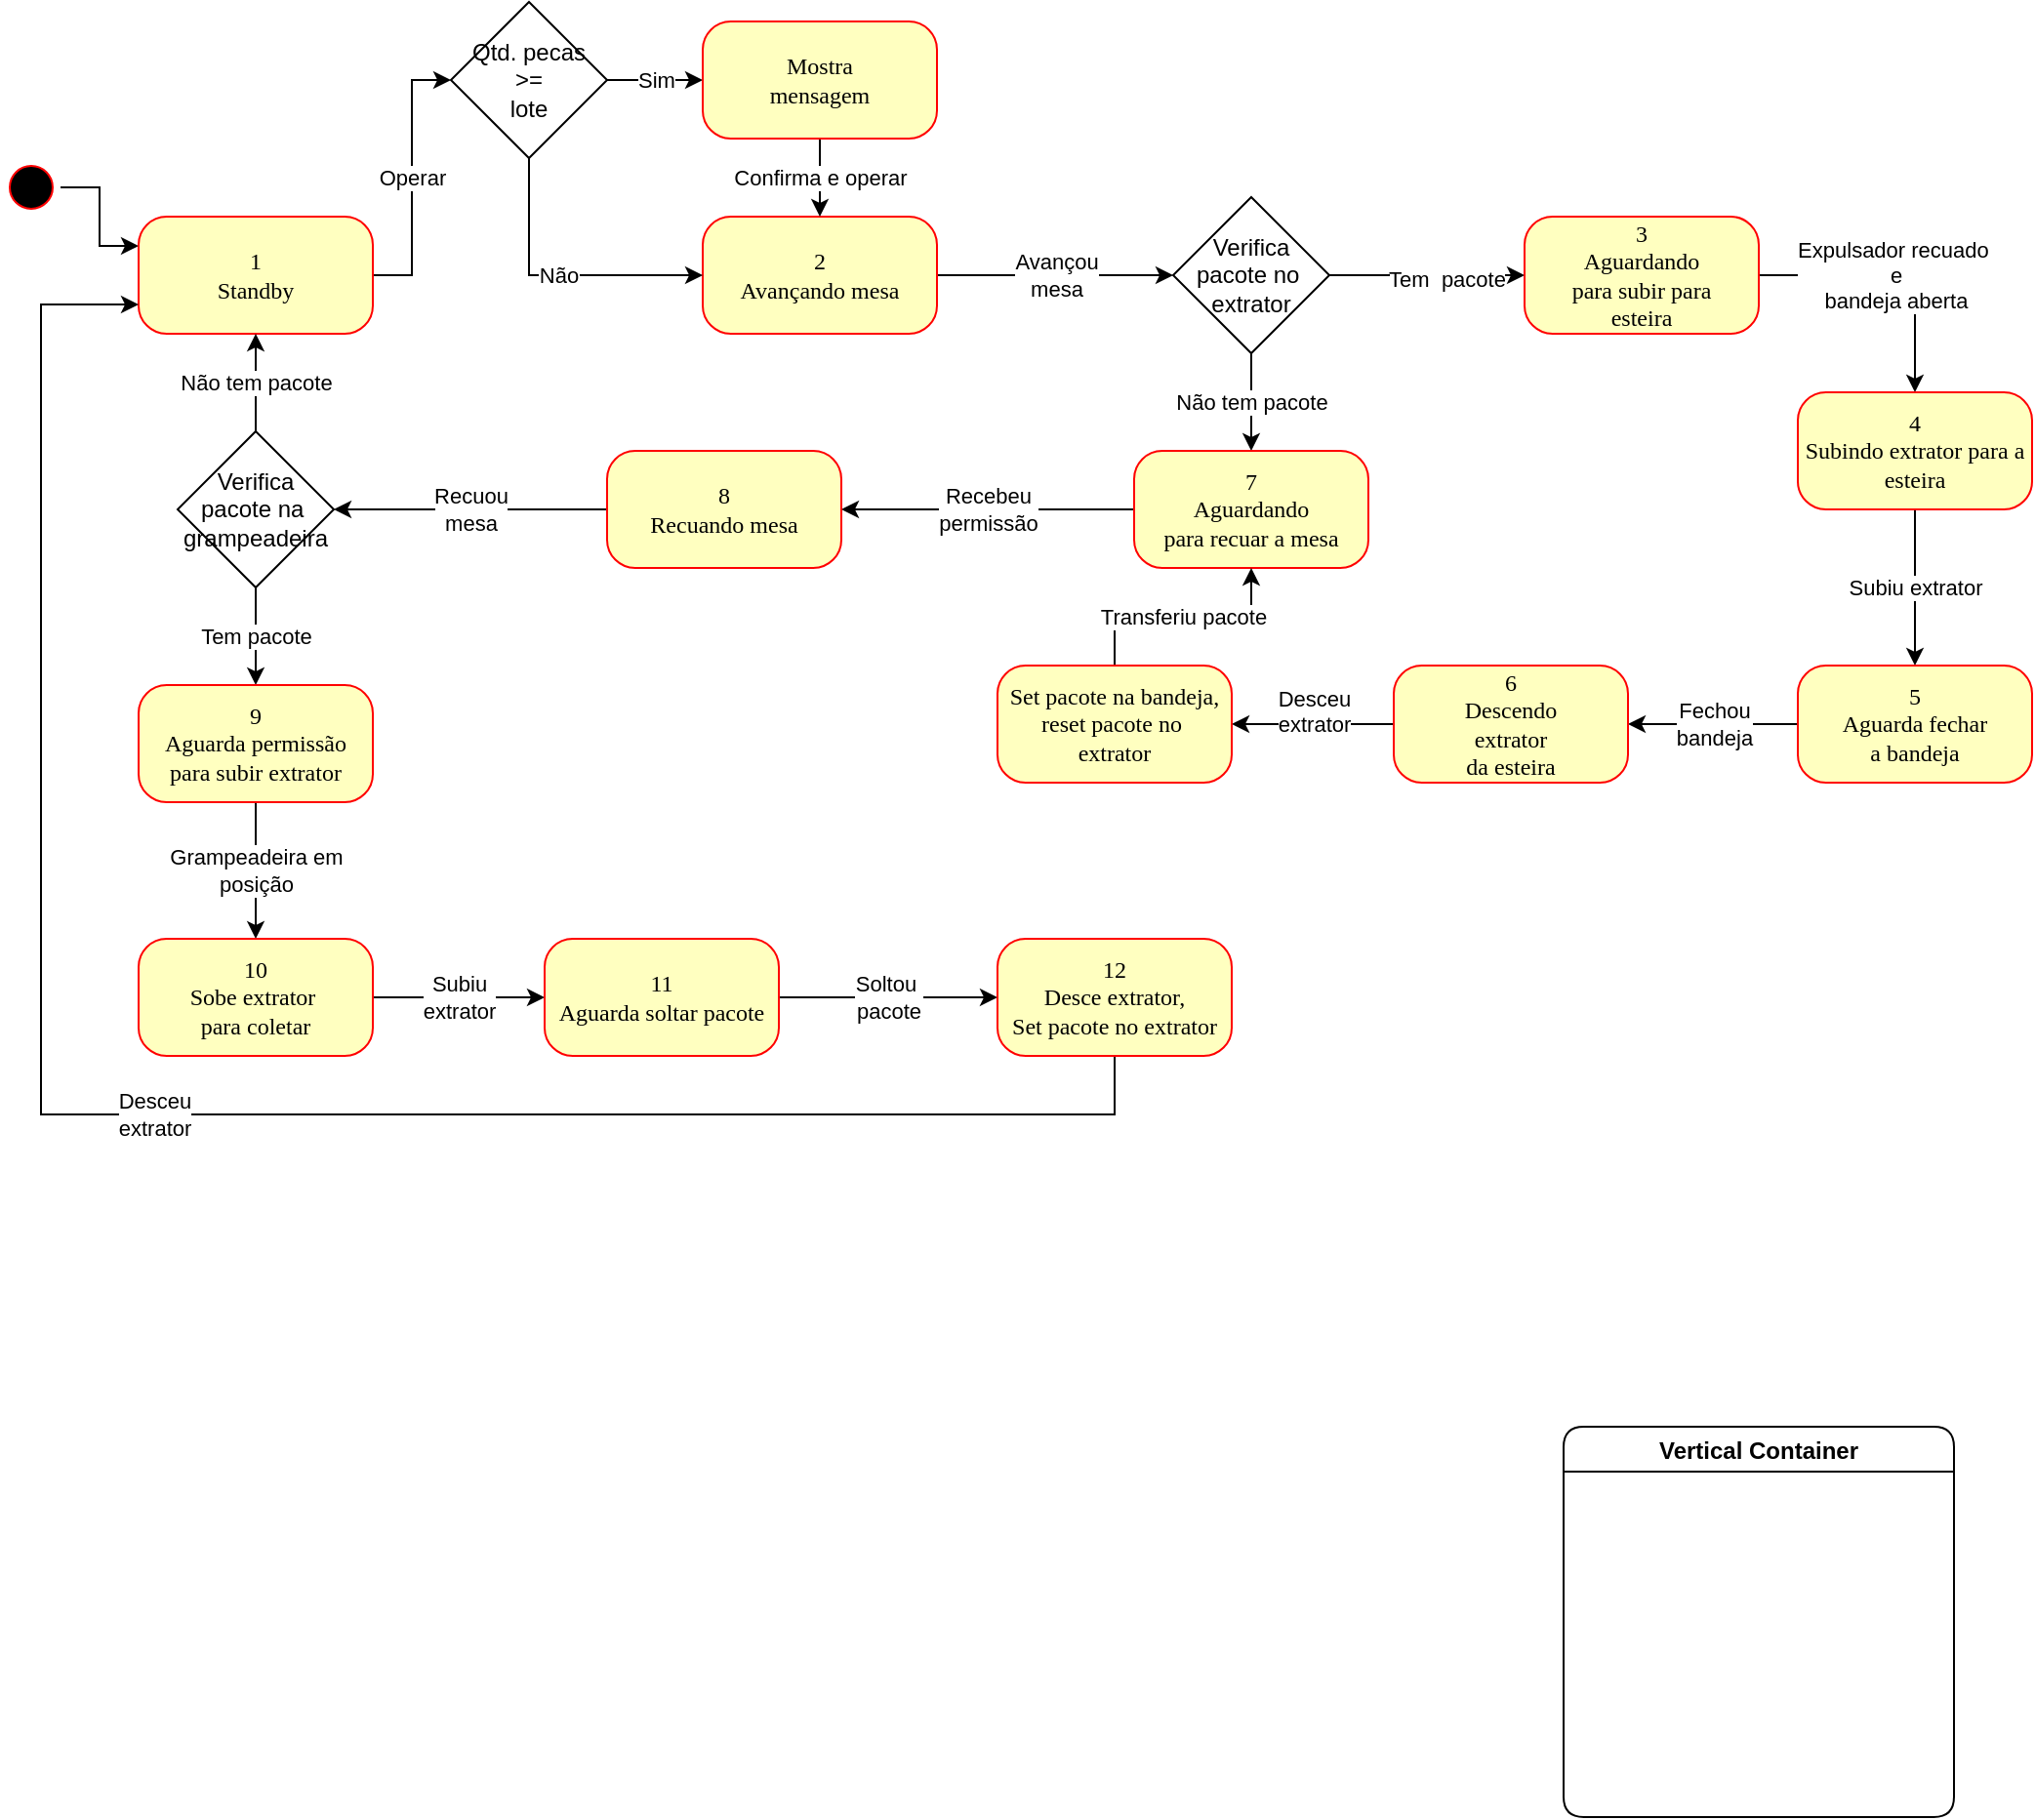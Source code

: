 <mxfile version="20.4.1" type="github">
  <diagram name="Page-1" id="58cdce13-f638-feb5-8d6f-7d28b1aa9fa0">
    <mxGraphModel dx="1221" dy="681" grid="1" gridSize="10" guides="1" tooltips="1" connect="1" arrows="1" fold="1" page="1" pageScale="1" pageWidth="1100" pageHeight="850" background="none" math="0" shadow="0">
      <root>
        <mxCell id="0" />
        <mxCell id="1" parent="0" />
        <mxCell id="8N6I14WKacHsOnJNkDoR-93" style="edgeStyle=orthogonalEdgeStyle;rounded=0;orthogonalLoop=1;jettySize=auto;html=1;exitX=0;exitY=0.5;exitDx=0;exitDy=0;entryX=0;entryY=0.25;entryDx=0;entryDy=0;" edge="1" parent="1" source="382b91b5511bd0f7-1" target="382b91b5511bd0f7-6">
          <mxGeometry relative="1" as="geometry" />
        </mxCell>
        <mxCell id="382b91b5511bd0f7-1" value="" style="ellipse;html=1;shape=startState;fillColor=#000000;strokeColor=#ff0000;rounded=1;shadow=0;comic=0;labelBackgroundColor=none;fontFamily=Verdana;fontSize=12;fontColor=#000000;align=center;direction=west;" parent="1" vertex="1">
          <mxGeometry x="40" y="100" width="30" height="30" as="geometry" />
        </mxCell>
        <mxCell id="8N6I14WKacHsOnJNkDoR-80" value="Operar" style="edgeStyle=orthogonalEdgeStyle;rounded=0;orthogonalLoop=1;jettySize=auto;html=1;exitX=1;exitY=0.5;exitDx=0;exitDy=0;entryX=0;entryY=0.5;entryDx=0;entryDy=0;" edge="1" parent="1" source="382b91b5511bd0f7-6" target="8N6I14WKacHsOnJNkDoR-78">
          <mxGeometry relative="1" as="geometry" />
        </mxCell>
        <mxCell id="382b91b5511bd0f7-6" value="1&lt;br&gt;Standby" style="rounded=1;whiteSpace=wrap;html=1;arcSize=24;fillColor=#ffffc0;strokeColor=#ff0000;shadow=0;comic=0;labelBackgroundColor=none;fontFamily=Verdana;fontSize=12;fontColor=#000000;align=center;" parent="1" vertex="1">
          <mxGeometry x="110" y="130" width="120" height="60" as="geometry" />
        </mxCell>
        <mxCell id="8N6I14WKacHsOnJNkDoR-79" value="Avançou&lt;br&gt;mesa" style="edgeStyle=orthogonalEdgeStyle;rounded=0;orthogonalLoop=1;jettySize=auto;html=1;exitX=1;exitY=0.5;exitDx=0;exitDy=0;entryX=0;entryY=0.5;entryDx=0;entryDy=0;" edge="1" parent="1" source="382b91b5511bd0f7-7" target="8N6I14WKacHsOnJNkDoR-22">
          <mxGeometry relative="1" as="geometry" />
        </mxCell>
        <mxCell id="382b91b5511bd0f7-7" value="2&lt;br&gt;Avançando mesa" style="rounded=1;whiteSpace=wrap;html=1;arcSize=24;fillColor=#ffffc0;strokeColor=#ff0000;shadow=0;comic=0;labelBackgroundColor=none;fontFamily=Verdana;fontSize=12;fontColor=#000000;align=center;" parent="1" vertex="1">
          <mxGeometry x="399" y="130" width="120" height="60" as="geometry" />
        </mxCell>
        <mxCell id="8N6I14WKacHsOnJNkDoR-28" style="edgeStyle=orthogonalEdgeStyle;rounded=0;orthogonalLoop=1;jettySize=auto;html=1;exitX=1;exitY=0.5;exitDx=0;exitDy=0;" edge="1" parent="1" source="8N6I14WKacHsOnJNkDoR-22" target="8N6I14WKacHsOnJNkDoR-27">
          <mxGeometry relative="1" as="geometry" />
        </mxCell>
        <mxCell id="8N6I14WKacHsOnJNkDoR-31" value="Tem&amp;nbsp; pacote" style="edgeLabel;html=1;align=center;verticalAlign=middle;resizable=0;points=[];" vertex="1" connectable="0" parent="8N6I14WKacHsOnJNkDoR-28">
          <mxGeometry x="0.214" y="-2" relative="1" as="geometry">
            <mxPoint x="-1" as="offset" />
          </mxGeometry>
        </mxCell>
        <mxCell id="8N6I14WKacHsOnJNkDoR-45" value="Não tem pacote" style="edgeStyle=orthogonalEdgeStyle;rounded=0;orthogonalLoop=1;jettySize=auto;html=1;exitX=0.5;exitY=1;exitDx=0;exitDy=0;entryX=0.5;entryY=0;entryDx=0;entryDy=0;" edge="1" parent="1" source="8N6I14WKacHsOnJNkDoR-22" target="8N6I14WKacHsOnJNkDoR-41">
          <mxGeometry relative="1" as="geometry" />
        </mxCell>
        <mxCell id="8N6I14WKacHsOnJNkDoR-22" value="Verifica&lt;br&gt;pacote no&amp;nbsp;&lt;br&gt;extrator" style="rhombus;whiteSpace=wrap;html=1;" vertex="1" parent="1">
          <mxGeometry x="640" y="120" width="80" height="80" as="geometry" />
        </mxCell>
        <mxCell id="8N6I14WKacHsOnJNkDoR-47" value="Expulsador recuado&amp;nbsp;&lt;br&gt;e&lt;br&gt;bandeja aberta" style="edgeStyle=orthogonalEdgeStyle;rounded=0;orthogonalLoop=1;jettySize=auto;html=1;exitX=1;exitY=0.5;exitDx=0;exitDy=0;entryX=0.5;entryY=0;entryDx=0;entryDy=0;" edge="1" parent="1" source="8N6I14WKacHsOnJNkDoR-27" target="8N6I14WKacHsOnJNkDoR-46">
          <mxGeometry relative="1" as="geometry" />
        </mxCell>
        <mxCell id="8N6I14WKacHsOnJNkDoR-27" value="3&lt;br&gt;Aguardando&lt;br&gt;para subir para&lt;br&gt;esteira" style="rounded=1;whiteSpace=wrap;html=1;arcSize=24;fillColor=#ffffc0;strokeColor=#ff0000;shadow=0;comic=0;labelBackgroundColor=none;fontFamily=Verdana;fontSize=12;fontColor=#000000;align=center;" vertex="1" parent="1">
          <mxGeometry x="820" y="130" width="120" height="60" as="geometry" />
        </mxCell>
        <mxCell id="8N6I14WKacHsOnJNkDoR-61" value="Recebeu&lt;br&gt;permissão" style="edgeStyle=orthogonalEdgeStyle;rounded=0;orthogonalLoop=1;jettySize=auto;html=1;" edge="1" parent="1" source="8N6I14WKacHsOnJNkDoR-41" target="8N6I14WKacHsOnJNkDoR-60">
          <mxGeometry relative="1" as="geometry" />
        </mxCell>
        <mxCell id="8N6I14WKacHsOnJNkDoR-41" value="7&lt;br&gt;Aguardando&lt;br&gt;para recuar a mesa" style="rounded=1;whiteSpace=wrap;html=1;arcSize=24;fillColor=#ffffc0;strokeColor=#ff0000;shadow=0;comic=0;labelBackgroundColor=none;fontFamily=Verdana;fontSize=12;fontColor=#000000;align=center;" vertex="1" parent="1">
          <mxGeometry x="620" y="250" width="120" height="60" as="geometry" />
        </mxCell>
        <mxCell id="8N6I14WKacHsOnJNkDoR-49" value="Subiu extrator" style="edgeStyle=orthogonalEdgeStyle;rounded=0;orthogonalLoop=1;jettySize=auto;html=1;" edge="1" parent="1" source="8N6I14WKacHsOnJNkDoR-46" target="8N6I14WKacHsOnJNkDoR-48">
          <mxGeometry relative="1" as="geometry" />
        </mxCell>
        <mxCell id="8N6I14WKacHsOnJNkDoR-46" value="4&lt;br&gt;Subindo extrator para a esteira" style="rounded=1;whiteSpace=wrap;html=1;arcSize=24;fillColor=#ffffc0;strokeColor=#ff0000;shadow=0;comic=0;labelBackgroundColor=none;fontFamily=Verdana;fontSize=12;fontColor=#000000;align=center;" vertex="1" parent="1">
          <mxGeometry x="960" y="220" width="120" height="60" as="geometry" />
        </mxCell>
        <mxCell id="8N6I14WKacHsOnJNkDoR-52" value="Fechou&lt;br&gt;bandeja" style="edgeStyle=orthogonalEdgeStyle;rounded=0;orthogonalLoop=1;jettySize=auto;html=1;entryX=1;entryY=0.5;entryDx=0;entryDy=0;" edge="1" parent="1" source="8N6I14WKacHsOnJNkDoR-48" target="8N6I14WKacHsOnJNkDoR-50">
          <mxGeometry relative="1" as="geometry" />
        </mxCell>
        <mxCell id="8N6I14WKacHsOnJNkDoR-48" value="5&lt;br&gt;Aguarda fechar&lt;br&gt;a bandeja" style="rounded=1;whiteSpace=wrap;html=1;arcSize=24;fillColor=#ffffc0;strokeColor=#ff0000;shadow=0;comic=0;labelBackgroundColor=none;fontFamily=Verdana;fontSize=12;fontColor=#000000;align=center;" vertex="1" parent="1">
          <mxGeometry x="960" y="360" width="120" height="60" as="geometry" />
        </mxCell>
        <mxCell id="8N6I14WKacHsOnJNkDoR-58" value="&#xa;&lt;span style=&quot;color: rgb(0, 0, 0); font-family: Helvetica; font-size: 11px; font-style: normal; font-variant-ligatures: normal; font-variant-caps: normal; font-weight: 400; letter-spacing: normal; orphans: 2; text-align: center; text-indent: 0px; text-transform: none; widows: 2; word-spacing: 0px; -webkit-text-stroke-width: 0px; background-color: rgb(255, 255, 255); text-decoration-thickness: initial; text-decoration-style: initial; text-decoration-color: initial; float: none; display: inline !important;&quot;&gt;Desceu&lt;/span&gt;&lt;br style=&quot;color: rgb(0, 0, 0); font-family: Helvetica; font-size: 11px; font-style: normal; font-variant-ligatures: normal; font-variant-caps: normal; font-weight: 400; letter-spacing: normal; orphans: 2; text-align: center; text-indent: 0px; text-transform: none; widows: 2; word-spacing: 0px; -webkit-text-stroke-width: 0px; text-decoration-thickness: initial; text-decoration-style: initial; text-decoration-color: initial;&quot;&gt;&lt;span style=&quot;color: rgb(0, 0, 0); font-family: Helvetica; font-size: 11px; font-style: normal; font-variant-ligatures: normal; font-variant-caps: normal; font-weight: 400; letter-spacing: normal; orphans: 2; text-align: center; text-indent: 0px; text-transform: none; widows: 2; word-spacing: 0px; -webkit-text-stroke-width: 0px; background-color: rgb(255, 255, 255); text-decoration-thickness: initial; text-decoration-style: initial; text-decoration-color: initial; float: none; display: inline !important;&quot;&gt;extrator&lt;/span&gt;&#xa;&#xa;" style="edgeStyle=orthogonalEdgeStyle;rounded=0;orthogonalLoop=1;jettySize=auto;html=1;" edge="1" parent="1" source="8N6I14WKacHsOnJNkDoR-50" target="8N6I14WKacHsOnJNkDoR-57">
          <mxGeometry relative="1" as="geometry" />
        </mxCell>
        <mxCell id="8N6I14WKacHsOnJNkDoR-50" value="6&lt;br&gt;Descendo&lt;br&gt;extrator&lt;br&gt;da esteira" style="rounded=1;whiteSpace=wrap;html=1;arcSize=24;fillColor=#ffffc0;strokeColor=#ff0000;shadow=0;comic=0;labelBackgroundColor=none;fontFamily=Verdana;fontSize=12;fontColor=#000000;align=center;" vertex="1" parent="1">
          <mxGeometry x="753" y="360" width="120" height="60" as="geometry" />
        </mxCell>
        <mxCell id="8N6I14WKacHsOnJNkDoR-54" value="Vertical Container" style="swimlane;rounded=1;" vertex="1" parent="1">
          <mxGeometry x="840" y="750" width="200" height="200" as="geometry" />
        </mxCell>
        <mxCell id="8N6I14WKacHsOnJNkDoR-59" value="Transferiu pacote" style="edgeStyle=orthogonalEdgeStyle;rounded=0;orthogonalLoop=1;jettySize=auto;html=1;" edge="1" parent="1" source="8N6I14WKacHsOnJNkDoR-57" target="8N6I14WKacHsOnJNkDoR-41">
          <mxGeometry relative="1" as="geometry" />
        </mxCell>
        <mxCell id="8N6I14WKacHsOnJNkDoR-57" value="Set pacote na bandeja,&lt;br&gt;reset pacote no&amp;nbsp;&lt;br&gt;extrator" style="rounded=1;whiteSpace=wrap;html=1;arcSize=24;fillColor=#ffffc0;strokeColor=#ff0000;shadow=0;comic=0;labelBackgroundColor=none;fontFamily=Verdana;fontSize=12;fontColor=#000000;align=center;" vertex="1" parent="1">
          <mxGeometry x="550" y="360" width="120" height="60" as="geometry" />
        </mxCell>
        <mxCell id="8N6I14WKacHsOnJNkDoR-64" value="Recuou&lt;br&gt;mesa" style="edgeStyle=orthogonalEdgeStyle;rounded=0;orthogonalLoop=1;jettySize=auto;html=1;" edge="1" parent="1" source="8N6I14WKacHsOnJNkDoR-60" target="8N6I14WKacHsOnJNkDoR-63">
          <mxGeometry relative="1" as="geometry" />
        </mxCell>
        <mxCell id="8N6I14WKacHsOnJNkDoR-60" value="8&lt;br&gt;Recuando mesa" style="rounded=1;whiteSpace=wrap;html=1;arcSize=24;fillColor=#ffffc0;strokeColor=#ff0000;shadow=0;comic=0;labelBackgroundColor=none;fontFamily=Verdana;fontSize=12;fontColor=#000000;align=center;" vertex="1" parent="1">
          <mxGeometry x="350" y="250" width="120" height="60" as="geometry" />
        </mxCell>
        <mxCell id="8N6I14WKacHsOnJNkDoR-66" value="Tem pacote" style="edgeStyle=orthogonalEdgeStyle;rounded=0;orthogonalLoop=1;jettySize=auto;html=1;" edge="1" parent="1" source="8N6I14WKacHsOnJNkDoR-63" target="8N6I14WKacHsOnJNkDoR-65">
          <mxGeometry relative="1" as="geometry" />
        </mxCell>
        <mxCell id="8N6I14WKacHsOnJNkDoR-67" value="Não tem pacote" style="edgeStyle=orthogonalEdgeStyle;rounded=0;orthogonalLoop=1;jettySize=auto;html=1;" edge="1" parent="1" source="8N6I14WKacHsOnJNkDoR-63" target="382b91b5511bd0f7-6">
          <mxGeometry relative="1" as="geometry" />
        </mxCell>
        <mxCell id="8N6I14WKacHsOnJNkDoR-63" value="Verifica&lt;br&gt;pacote na&amp;nbsp;&lt;br&gt;grampeadeira" style="rhombus;whiteSpace=wrap;html=1;" vertex="1" parent="1">
          <mxGeometry x="130" y="240" width="80" height="80" as="geometry" />
        </mxCell>
        <mxCell id="8N6I14WKacHsOnJNkDoR-69" value="Grampeadeira em&lt;br&gt;posição" style="edgeStyle=orthogonalEdgeStyle;rounded=0;orthogonalLoop=1;jettySize=auto;html=1;" edge="1" parent="1" source="8N6I14WKacHsOnJNkDoR-65" target="8N6I14WKacHsOnJNkDoR-68">
          <mxGeometry relative="1" as="geometry" />
        </mxCell>
        <mxCell id="8N6I14WKacHsOnJNkDoR-65" value="9&lt;br&gt;Aguarda permissão&lt;br&gt;para subir extrator" style="rounded=1;whiteSpace=wrap;html=1;arcSize=24;fillColor=#ffffc0;strokeColor=#ff0000;shadow=0;comic=0;labelBackgroundColor=none;fontFamily=Verdana;fontSize=12;fontColor=#000000;align=center;" vertex="1" parent="1">
          <mxGeometry x="110" y="370" width="120" height="60" as="geometry" />
        </mxCell>
        <mxCell id="8N6I14WKacHsOnJNkDoR-71" value="Subiu&lt;br&gt;extrator" style="edgeStyle=orthogonalEdgeStyle;rounded=0;orthogonalLoop=1;jettySize=auto;html=1;" edge="1" parent="1" source="8N6I14WKacHsOnJNkDoR-68" target="8N6I14WKacHsOnJNkDoR-70">
          <mxGeometry relative="1" as="geometry" />
        </mxCell>
        <mxCell id="8N6I14WKacHsOnJNkDoR-68" value="10&lt;br&gt;Sobe extrator&amp;nbsp;&lt;br&gt;para coletar" style="rounded=1;whiteSpace=wrap;html=1;arcSize=24;fillColor=#ffffc0;strokeColor=#ff0000;shadow=0;comic=0;labelBackgroundColor=none;fontFamily=Verdana;fontSize=12;fontColor=#000000;align=center;" vertex="1" parent="1">
          <mxGeometry x="110" y="500" width="120" height="60" as="geometry" />
        </mxCell>
        <mxCell id="8N6I14WKacHsOnJNkDoR-73" value="Soltou&amp;nbsp;&lt;br&gt;pacote" style="edgeStyle=orthogonalEdgeStyle;rounded=0;orthogonalLoop=1;jettySize=auto;html=1;" edge="1" parent="1" source="8N6I14WKacHsOnJNkDoR-70" target="8N6I14WKacHsOnJNkDoR-72">
          <mxGeometry relative="1" as="geometry" />
        </mxCell>
        <mxCell id="8N6I14WKacHsOnJNkDoR-70" value="11&lt;br&gt;Aguarda soltar pacote" style="rounded=1;whiteSpace=wrap;html=1;arcSize=24;fillColor=#ffffc0;strokeColor=#ff0000;shadow=0;comic=0;labelBackgroundColor=none;fontFamily=Verdana;fontSize=12;fontColor=#000000;align=center;" vertex="1" parent="1">
          <mxGeometry x="318" y="500" width="120" height="60" as="geometry" />
        </mxCell>
        <mxCell id="8N6I14WKacHsOnJNkDoR-96" value="Desceu&lt;br&gt;extrator" style="edgeStyle=orthogonalEdgeStyle;rounded=0;orthogonalLoop=1;jettySize=auto;html=1;exitX=0.5;exitY=1;exitDx=0;exitDy=0;entryX=0;entryY=0.75;entryDx=0;entryDy=0;" edge="1" parent="1" source="8N6I14WKacHsOnJNkDoR-72" target="382b91b5511bd0f7-6">
          <mxGeometry relative="1" as="geometry">
            <Array as="points">
              <mxPoint x="610" y="590" />
              <mxPoint x="60" y="590" />
              <mxPoint x="60" y="175" />
            </Array>
          </mxGeometry>
        </mxCell>
        <mxCell id="8N6I14WKacHsOnJNkDoR-72" value="12&lt;br&gt;Desce extrator,&lt;br&gt;Set pacote no extrator" style="rounded=1;whiteSpace=wrap;html=1;arcSize=24;fillColor=#ffffc0;strokeColor=#ff0000;shadow=0;comic=0;labelBackgroundColor=none;fontFamily=Verdana;fontSize=12;fontColor=#000000;align=center;" vertex="1" parent="1">
          <mxGeometry x="550" y="500" width="120" height="60" as="geometry" />
        </mxCell>
        <mxCell id="8N6I14WKacHsOnJNkDoR-82" value="Não" style="edgeStyle=orthogonalEdgeStyle;rounded=0;orthogonalLoop=1;jettySize=auto;html=1;exitX=0.5;exitY=1;exitDx=0;exitDy=0;entryX=0;entryY=0.5;entryDx=0;entryDy=0;" edge="1" parent="1" source="8N6I14WKacHsOnJNkDoR-78" target="382b91b5511bd0f7-7">
          <mxGeometry relative="1" as="geometry" />
        </mxCell>
        <mxCell id="8N6I14WKacHsOnJNkDoR-84" value="Sim" style="edgeStyle=orthogonalEdgeStyle;rounded=0;orthogonalLoop=1;jettySize=auto;html=1;" edge="1" parent="1" source="8N6I14WKacHsOnJNkDoR-78" target="8N6I14WKacHsOnJNkDoR-83">
          <mxGeometry relative="1" as="geometry" />
        </mxCell>
        <mxCell id="8N6I14WKacHsOnJNkDoR-78" value="Qtd. pecas&lt;br&gt;&amp;gt;=&lt;br&gt;lote" style="rhombus;whiteSpace=wrap;html=1;" vertex="1" parent="1">
          <mxGeometry x="270" y="20" width="80" height="80" as="geometry" />
        </mxCell>
        <mxCell id="8N6I14WKacHsOnJNkDoR-85" value="Confirma e operar" style="edgeStyle=orthogonalEdgeStyle;rounded=0;orthogonalLoop=1;jettySize=auto;html=1;exitX=0.5;exitY=1;exitDx=0;exitDy=0;entryX=0.5;entryY=0;entryDx=0;entryDy=0;" edge="1" parent="1" source="8N6I14WKacHsOnJNkDoR-83" target="382b91b5511bd0f7-7">
          <mxGeometry relative="1" as="geometry" />
        </mxCell>
        <mxCell id="8N6I14WKacHsOnJNkDoR-83" value="Mostra&lt;br&gt;mensagem" style="rounded=1;whiteSpace=wrap;html=1;arcSize=24;fillColor=#ffffc0;strokeColor=#ff0000;shadow=0;comic=0;labelBackgroundColor=none;fontFamily=Verdana;fontSize=12;fontColor=#000000;align=center;" vertex="1" parent="1">
          <mxGeometry x="399" y="30" width="120" height="60" as="geometry" />
        </mxCell>
      </root>
    </mxGraphModel>
  </diagram>
</mxfile>
